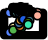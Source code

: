 <?xml version="1.0"?>
<!DOCTYPE ipe SYSTEM "ipe.dtd">
<ipe version="70218">
<ipestyle name="alpha-values">
<opacity name="255" value="1"/>
</ipestyle>
<ipestyle name="paper-size">
<layout paper="1000 1000" origin="0 0" frame="1000 1000"/>
</ipestyle>
<ipestyle name="marks">
<symbol name="mark/disk(sx)" transformations="translations">
<path fill="sym-stroke">
0.6 0 0 0.6 0 0 e
</path>
</symbol>
<symbol name="mark/fdisk(sfx)" transformations="translations">
<group>
<path fill="sym-fill">
0.5 0 0 0.5 0 0 e
</path>
<path fill="sym-stroke" fillrule="eofill">
0.6 0 0 0.6 0 0 e
0.4 0 0 0.4 0 0 e
</path>
</group>
</symbol>
</ipestyle>
<page>
<layer name="alpha"/>
<path layer="alpha" stroke="0" pen="3" opacity="255" stroke-opacity="opaque">
-0.0753138 0.736402 m
13.9247 0.736402 l
13.9247 8.80335 l
-0.0753138 8.80335 l
-0.0753138 0.736402 l
h
</path>
<path stroke="0" pen="3" opacity="255" stroke-opacity="opaque">
5.89947 10.9033 m
5.89947 11.4033 l
</path>
<path stroke="0" pen="3" opacity="255" stroke-opacity="opaque">
5.89947 10.9033 m
5.89947 11.4033 l
</path>
<path stroke="0" pen="3" opacity="255" stroke-opacity="opaque">
8.04848 9.10335 m
11.8945 9.10335 l
</path>
<path stroke="0" pen="3" opacity="255" stroke-opacity="opaque">
8.04848 8.80335 m
8.04848 9.10335 l
</path>
<path stroke="0" pen="3" opacity="255" stroke-opacity="opaque">
11.8945 8.80335 m
11.8945 9.10335 l
</path>
<path stroke="0" pen="3" opacity="255" stroke-opacity="opaque">
5.89947 10.9033 m
5.89947 11.4033 l
</path>
<path stroke="0" pen="3" opacity="255" stroke-opacity="opaque">
5.89947 10.9033 m
5.89947 11.4033 l
</path>
<path stroke="0" pen="3" opacity="255" stroke-opacity="opaque">
5.89947 10.9033 m
5.89947 11.4033 l
</path>
<path stroke="0" pen="3" opacity="255" stroke-opacity="opaque">
5.89947 10.9033 m
5.89947 11.4033 l
</path>
<path stroke="0" pen="3" opacity="255" stroke-opacity="opaque">
5.89947 10.9033 m
5.89947 11.4033 l
</path>
<path stroke="0" pen="3" opacity="255" stroke-opacity="opaque">
7.42759 9.10335 m
7.63494 9.10335 l
</path>
<path stroke="0" pen="3" opacity="255" stroke-opacity="opaque">
7.42759 8.80335 m
7.42759 9.10335 l
</path>
<path stroke="0" pen="3" opacity="255" stroke-opacity="opaque">
7.63494 8.80335 m
7.63494 9.10335 l
</path>
<path stroke="0" pen="3" opacity="255" stroke-opacity="opaque">
5.89947 10.9033 m
5.89947 11.4033 l
</path>
<path stroke="0" pen="3" opacity="255" stroke-opacity="opaque">
7.84185 9.40335 m
7.53126 9.40335 l
</path>
<path stroke="0" pen="3" opacity="255" stroke-opacity="opaque">
7.84185 8.80335 m
7.84185 9.40335 l
</path>
<path stroke="0" pen="3" opacity="255" stroke-opacity="opaque">
7.53126 9.10335 m
7.53126 9.40335 l
</path>
<path stroke="0" pen="3" opacity="255" stroke-opacity="opaque">
5.89947 10.9033 m
5.89947 11.4033 l
</path>
<path stroke="0" pen="3" opacity="255" stroke-opacity="opaque">
7.22082 9.70335 m
7.68656 9.70335 l
</path>
<path stroke="0" pen="3" opacity="255" stroke-opacity="opaque">
7.22082 8.80335 m
7.22082 9.70335 l
</path>
<path stroke="0" pen="3" opacity="255" stroke-opacity="opaque">
7.68656 9.40335 m
7.68656 9.70335 l
</path>
<path stroke="0" pen="3" opacity="255" stroke-opacity="opaque">
5.89947 10.9033 m
5.89947 11.4033 l
</path>
<path stroke="0" pen="3" opacity="255" stroke-opacity="opaque">
9.97147 10.0033 m
7.45369 10.0033 l
</path>
<path stroke="0" pen="3" opacity="255" stroke-opacity="opaque">
9.97147 9.10335 m
9.97147 10.0033 l
</path>
<path stroke="0" pen="3" opacity="255" stroke-opacity="opaque">
7.45369 9.70335 m
7.45369 10.0033 l
</path>
<path stroke="0" pen="3" opacity="255" stroke-opacity="opaque">
5.89947 10.9033 m
5.89947 11.4033 l
</path>
<path stroke="0" pen="3" opacity="255" stroke-opacity="opaque">
5.89947 10.9033 m
5.89947 11.4033 l
</path>
<path stroke="0" pen="3" opacity="255" stroke-opacity="opaque">
5.89947 10.9033 m
5.89947 11.4033 l
</path>
<path stroke="0" pen="3" opacity="255" stroke-opacity="opaque">
5.89947 10.9033 m
5.89947 11.4033 l
</path>
<path stroke="0" pen="3" opacity="255" stroke-opacity="opaque">
3.67079 9.10335 m
3.92506 9.10335 l
</path>
<path stroke="0" pen="3" opacity="255" stroke-opacity="opaque">
3.67079 8.80335 m
3.67079 9.10335 l
</path>
<path stroke="0" pen="3" opacity="255" stroke-opacity="opaque">
3.92506 8.80335 m
3.92506 9.10335 l
</path>
<path stroke="0" pen="3" opacity="255" stroke-opacity="opaque">
5.89947 10.9033 m
5.89947 11.4033 l
</path>
<path stroke="0" pen="3" opacity="255" stroke-opacity="opaque">
5.89947 10.9033 m
5.89947 11.4033 l
</path>
<path stroke="0" pen="3" opacity="255" stroke-opacity="opaque">
5.89947 10.9033 m
5.89947 11.4033 l
</path>
<path stroke="0" pen="3" opacity="255" stroke-opacity="opaque">
5.89947 10.9033 m
5.89947 11.4033 l
</path>
<path stroke="0" pen="3" opacity="255" stroke-opacity="opaque">
5.89947 10.9033 m
5.89947 11.4033 l
</path>
<path stroke="0" pen="3" opacity="255" stroke-opacity="opaque">
5.89947 10.9033 m
5.89947 11.4033 l
</path>
<path stroke="0" pen="3" opacity="255" stroke-opacity="opaque">
5.27195 9.10335 m
6.56716 9.10335 l
</path>
<path stroke="0" pen="3" opacity="255" stroke-opacity="opaque">
5.27195 8.80335 m
5.27195 9.10335 l
</path>
<path stroke="0" pen="3" opacity="255" stroke-opacity="opaque">
6.56716 8.80335 m
6.56716 9.10335 l
</path>
<path stroke="0" pen="3" opacity="255" stroke-opacity="opaque">
5.89947 10.9033 m
5.89947 11.4033 l
</path>
<path stroke="0" pen="3" opacity="255" stroke-opacity="opaque">
7.02082 9.40335 m
5.91956 9.40335 l
</path>
<path stroke="0" pen="3" opacity="255" stroke-opacity="opaque">
7.02082 8.80335 m
7.02082 9.40335 l
</path>
<path stroke="0" pen="3" opacity="255" stroke-opacity="opaque">
5.91956 9.10335 m
5.91956 9.40335 l
</path>
<path stroke="0" pen="3" opacity="255" stroke-opacity="opaque">
5.89947 10.9033 m
5.89947 11.4033 l
</path>
<path stroke="0" pen="3" opacity="255" stroke-opacity="opaque">
4.39638 9.70335 m
6.47019 9.70335 l
</path>
<path stroke="0" pen="3" opacity="255" stroke-opacity="opaque">
4.39638 8.80335 m
4.39638 9.70335 l
</path>
<path stroke="0" pen="3" opacity="255" stroke-opacity="opaque">
6.47019 9.40335 m
6.47019 9.70335 l
</path>
<path stroke="0" pen="3" opacity="255" stroke-opacity="opaque">
5.89947 10.9033 m
5.89947 11.4033 l
</path>
<path stroke="0" pen="3" opacity="255" stroke-opacity="opaque">
4.15467 10.0033 m
5.43328 10.0033 l
</path>
<path stroke="0" pen="3" opacity="255" stroke-opacity="opaque">
4.15467 8.80335 m
4.15467 10.0033 l
</path>
<path stroke="0" pen="3" opacity="255" stroke-opacity="opaque">
5.43328 9.70335 m
5.43328 10.0033 l
</path>
<path stroke="0" pen="3" opacity="255" stroke-opacity="opaque">
5.89947 10.9033 m
5.89947 11.4033 l
</path>
<path stroke="0" pen="3" opacity="255" stroke-opacity="opaque">
3.79792 10.3033 m
4.79398 10.3033 l
</path>
<path stroke="0" pen="3" opacity="255" stroke-opacity="opaque">
3.79792 9.10335 m
3.79792 10.3033 l
</path>
<path stroke="0" pen="3" opacity="255" stroke-opacity="opaque">
4.79398 10.0033 m
4.79398 10.3033 l
</path>
<path stroke="0" pen="3" opacity="255" stroke-opacity="opaque">
5.89947 10.9033 m
5.89947 11.4033 l
</path>
<path stroke="0" pen="3" opacity="255" stroke-opacity="opaque">
1.87678 10.6033 m
4.29595 10.6033 l
</path>
<path stroke="0" pen="3" opacity="255" stroke-opacity="opaque">
1.87678 8.80335 m
1.87678 10.6033 l
</path>
<path stroke="0" pen="3" opacity="255" stroke-opacity="opaque">
4.29595 10.3033 m
4.29595 10.6033 l
</path>
<path stroke="0" pen="3" opacity="255" stroke-opacity="opaque">
5.89947 10.9033 m
5.89947 11.4033 l
</path>
<path stroke="0" pen="3" opacity="255" stroke-opacity="opaque">
8.71258 10.9033 m
3.08637 10.9033 l
</path>
<path stroke="0" pen="3" opacity="255" stroke-opacity="opaque">
8.71258 10.0033 m
8.71258 10.9033 l
</path>
<path stroke="0" pen="3" opacity="255" stroke-opacity="opaque">
3.08637 10.6033 m
3.08637 10.9033 l
</path>
<path stroke="0" pen="3" opacity="255" stroke-opacity="opaque">
5.89947 10.9033 m
5.89947 11.4033 l
</path>
<use name="mark/fdisk(sfx)" pos="8.04848 8.80335" size="normal" fill="1 0.596 0.662"/>
<use name="mark/fdisk(sfx)" pos="11.8945 8.80335" size="normal" fill="1 0.69 0.611"/>
<use name="mark/fdisk(sfx)" pos="9.97147 9.10335" size="normal" fill="0"/>
<use name="mark/fdisk(sfx)" pos="7.22082 8.80335" size="normal" fill="1 0.937 0.647"/>
<use name="mark/fdisk(sfx)" pos="7.84185 8.80335" size="normal" fill="0.635 1 0.011"/>
<use name="mark/fdisk(sfx)" pos="7.42759 8.80335" size="normal" fill="0.16 0.956 0.552"/>
<use name="mark/fdisk(sfx)" pos="7.63494 8.80335" size="normal" fill="0.231 0.905 0.682"/>
<use name="mark/fdisk(sfx)" pos="7.53126 9.10335" size="normal" fill="0"/>
<use name="mark/fdisk(sfx)" pos="7.68656 9.40335" size="normal" fill="0"/>
<use name="mark/fdisk(sfx)" pos="7.45369 9.70335" size="normal" fill="0"/>
<use name="mark/fdisk(sfx)" pos="8.71258 10.0033" size="normal" fill="0"/>
<use name="mark/fdisk(sfx)" pos="1.87678 8.80335" size="normal" fill="0.341 0.525 1"/>
<use name="mark/fdisk(sfx)" pos="3.67079 8.80335" size="normal" fill="0.913 0.505 0.149"/>
<use name="mark/fdisk(sfx)" pos="3.92506 8.80335" size="normal" fill="0.847 0.58 0.219"/>
<use name="mark/fdisk(sfx)" pos="3.79792 9.10335" size="normal" fill="0"/>
<use name="mark/fdisk(sfx)" pos="4.15467 8.80335" size="normal" fill="0.329 0.709 0.305"/>
<use name="mark/fdisk(sfx)" pos="4.39638 8.80335" size="normal" fill="0.337 0.584 0.556"/>
<use name="mark/fdisk(sfx)" pos="7.02082 8.80335" size="normal" fill="0.301 0.505 0.576"/>
<use name="mark/fdisk(sfx)" pos="5.27195 8.80335" size="normal" fill="0.25 0.447 0.65"/>
<use name="mark/fdisk(sfx)" pos="6.56716 8.80335" size="normal" fill="0.129 0.376 0.901"/>
<use name="mark/fdisk(sfx)" pos="5.91956 9.10335" size="normal" fill="0"/>
<use name="mark/fdisk(sfx)" pos="6.47019 9.40335" size="normal" fill="0"/>
<use name="mark/fdisk(sfx)" pos="5.43328 9.70335" size="normal" fill="0"/>
<use name="mark/fdisk(sfx)" pos="4.79398 10.0033" size="normal" fill="0"/>
<use name="mark/fdisk(sfx)" pos="4.29595 10.3033" size="normal" fill="0"/>
<use name="mark/fdisk(sfx)" pos="3.08637 10.6033" size="normal" fill="0"/>
<use name="mark/fdisk(sfx)" pos="5.89947 10.9033" size="normal" fill="0"/>
<use name="mark/fdisk(sfx)" pos="3.28452 3.59833" size="normal" fill="1 0.937 0.647"/>
<use name="mark/fdisk(sfx)" pos="1.96653 2.25941" size="normal" fill="0.337 0.584 0.556"/>
<use name="mark/fdisk(sfx)" pos="1.92469 1.7364" size="normal" fill="0.341 0.525 1"/>
<use name="mark/fdisk(sfx)" pos="3.20084 2.5523" size="normal" fill="0.329 0.709 0.305"/>
<use name="mark/fdisk(sfx)" pos="6.15063 3.49372" size="normal" fill="0.16 0.956 0.552"/>
<use name="mark/fdisk(sfx)" pos="5.64854 3.87029" size="normal" fill="0.913 0.505 0.149"/>
<use name="mark/fdisk(sfx)" pos="5.20921 4.8954" size="normal" fill="0.25 0.447 0.65"/>
<use name="mark/fdisk(sfx)" pos="5.66946 6.0251" size="normal" fill="0.847 0.58 0.219"/>
<use name="mark/fdisk(sfx)" pos="6.48536 6.7364" size="normal" fill="1 0.596 0.662"/>
<use name="mark/fdisk(sfx)" pos="6.90377 6.42259" size="normal" fill="0.129 0.376 0.901"/>
<use name="mark/fdisk(sfx)" pos="9.05858 6.10879" size="normal" fill="0.301 0.505 0.576"/>
<use name="mark/fdisk(sfx)" pos="11.9247 7.80335" size="normal" fill="1 0.69 0.611"/>
<use name="mark/fdisk(sfx)" pos="8.53556 5.25105" size="normal" fill="0.635 1 0.011"/>
<use name="mark/fdisk(sfx)" pos="8.57741 4.53975" size="normal" fill="0.231 0.905 0.682"/>
</page>
</ipe>
